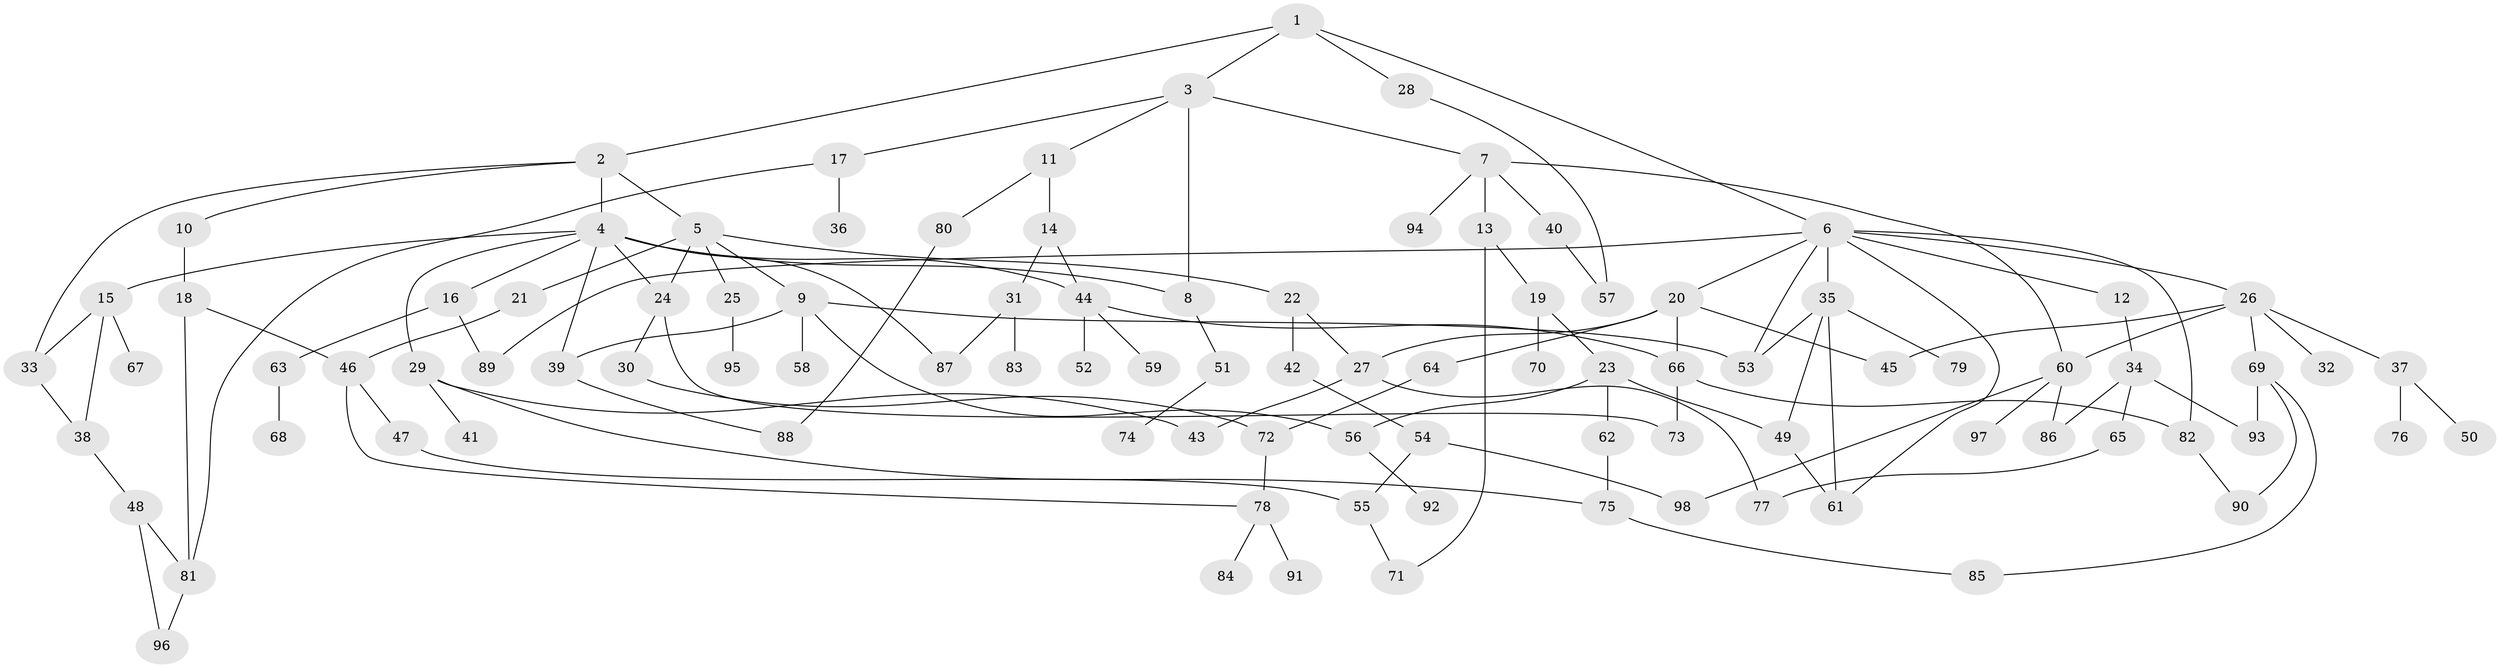 // Generated by graph-tools (version 1.1) at 2025/13/03/09/25 04:13:21]
// undirected, 98 vertices, 135 edges
graph export_dot {
graph [start="1"]
  node [color=gray90,style=filled];
  1;
  2;
  3;
  4;
  5;
  6;
  7;
  8;
  9;
  10;
  11;
  12;
  13;
  14;
  15;
  16;
  17;
  18;
  19;
  20;
  21;
  22;
  23;
  24;
  25;
  26;
  27;
  28;
  29;
  30;
  31;
  32;
  33;
  34;
  35;
  36;
  37;
  38;
  39;
  40;
  41;
  42;
  43;
  44;
  45;
  46;
  47;
  48;
  49;
  50;
  51;
  52;
  53;
  54;
  55;
  56;
  57;
  58;
  59;
  60;
  61;
  62;
  63;
  64;
  65;
  66;
  67;
  68;
  69;
  70;
  71;
  72;
  73;
  74;
  75;
  76;
  77;
  78;
  79;
  80;
  81;
  82;
  83;
  84;
  85;
  86;
  87;
  88;
  89;
  90;
  91;
  92;
  93;
  94;
  95;
  96;
  97;
  98;
  1 -- 2;
  1 -- 3;
  1 -- 6;
  1 -- 28;
  2 -- 4;
  2 -- 5;
  2 -- 10;
  2 -- 33;
  3 -- 7;
  3 -- 11;
  3 -- 17;
  3 -- 8;
  4 -- 8;
  4 -- 15;
  4 -- 16;
  4 -- 24;
  4 -- 29;
  4 -- 87;
  4 -- 44;
  4 -- 39;
  5 -- 9;
  5 -- 21;
  5 -- 22;
  5 -- 25;
  5 -- 24;
  6 -- 12;
  6 -- 20;
  6 -- 26;
  6 -- 35;
  6 -- 61;
  6 -- 82;
  6 -- 89;
  6 -- 53;
  7 -- 13;
  7 -- 40;
  7 -- 60;
  7 -- 94;
  8 -- 51;
  9 -- 39;
  9 -- 53;
  9 -- 56;
  9 -- 58;
  10 -- 18;
  11 -- 14;
  11 -- 80;
  12 -- 34;
  13 -- 19;
  13 -- 71;
  14 -- 31;
  14 -- 44;
  15 -- 67;
  15 -- 38;
  15 -- 33;
  16 -- 63;
  16 -- 89;
  17 -- 36;
  17 -- 81;
  18 -- 46;
  18 -- 81;
  19 -- 23;
  19 -- 70;
  20 -- 64;
  20 -- 66;
  20 -- 27;
  20 -- 45;
  21 -- 46;
  22 -- 27;
  22 -- 42;
  23 -- 62;
  23 -- 56;
  23 -- 49;
  24 -- 30;
  24 -- 73;
  25 -- 95;
  26 -- 32;
  26 -- 37;
  26 -- 45;
  26 -- 69;
  26 -- 60;
  27 -- 43;
  27 -- 77;
  28 -- 57;
  29 -- 41;
  29 -- 75;
  29 -- 43;
  30 -- 72;
  31 -- 83;
  31 -- 87;
  33 -- 38;
  34 -- 65;
  34 -- 86;
  34 -- 93;
  35 -- 49;
  35 -- 79;
  35 -- 61;
  35 -- 53;
  37 -- 50;
  37 -- 76;
  38 -- 48;
  39 -- 88;
  40 -- 57;
  42 -- 54;
  44 -- 52;
  44 -- 59;
  44 -- 66;
  46 -- 47;
  46 -- 78;
  47 -- 55;
  48 -- 81;
  48 -- 96;
  49 -- 61;
  51 -- 74;
  54 -- 55;
  54 -- 98;
  55 -- 71;
  56 -- 92;
  60 -- 86;
  60 -- 97;
  60 -- 98;
  62 -- 75;
  63 -- 68;
  64 -- 72;
  65 -- 77;
  66 -- 82;
  66 -- 73;
  69 -- 90;
  69 -- 93;
  69 -- 85;
  72 -- 78;
  75 -- 85;
  78 -- 84;
  78 -- 91;
  80 -- 88;
  81 -- 96;
  82 -- 90;
}
